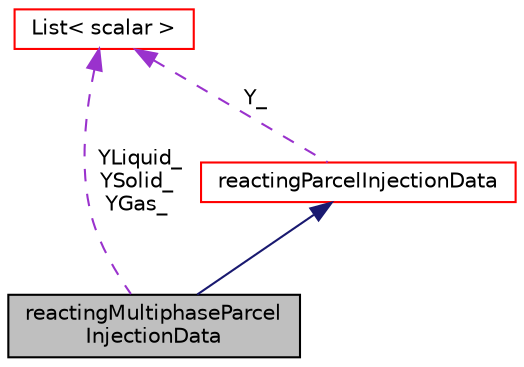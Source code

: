 digraph "reactingMultiphaseParcelInjectionData"
{
  bgcolor="transparent";
  edge [fontname="Helvetica",fontsize="10",labelfontname="Helvetica",labelfontsize="10"];
  node [fontname="Helvetica",fontsize="10",shape=record];
  Node4 [label="reactingMultiphaseParcel\lInjectionData",height=0.2,width=0.4,color="black", fillcolor="grey75", style="filled", fontcolor="black"];
  Node5 -> Node4 [dir="back",color="midnightblue",fontsize="10",style="solid",fontname="Helvetica"];
  Node5 [label="reactingParcelInjectionData",height=0.2,width=0.4,color="red",URL="$a25441.html",tooltip="Container class to provide injection data for reacting parcels. "];
  Node15 -> Node5 [dir="back",color="darkorchid3",fontsize="10",style="dashed",label=" Y_" ,fontname="Helvetica"];
  Node15 [label="List\< scalar \>",height=0.2,width=0.4,color="red",URL="$a26833.html"];
  Node15 -> Node4 [dir="back",color="darkorchid3",fontsize="10",style="dashed",label=" YLiquid_\nYSolid_\nYGas_" ,fontname="Helvetica"];
}
